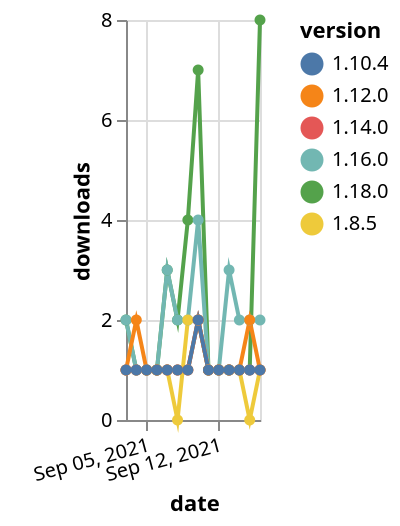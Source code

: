 {"$schema": "https://vega.github.io/schema/vega-lite/v5.json", "description": "A simple bar chart with embedded data.", "data": {"values": [{"date": "2021-09-03", "total": 314, "delta": 2, "version": "1.18.0"}, {"date": "2021-09-04", "total": 315, "delta": 1, "version": "1.18.0"}, {"date": "2021-09-05", "total": 316, "delta": 1, "version": "1.18.0"}, {"date": "2021-09-06", "total": 317, "delta": 1, "version": "1.18.0"}, {"date": "2021-09-07", "total": 320, "delta": 3, "version": "1.18.0"}, {"date": "2021-09-08", "total": 322, "delta": 2, "version": "1.18.0"}, {"date": "2021-09-09", "total": 326, "delta": 4, "version": "1.18.0"}, {"date": "2021-09-10", "total": 333, "delta": 7, "version": "1.18.0"}, {"date": "2021-09-11", "total": 334, "delta": 1, "version": "1.18.0"}, {"date": "2021-09-12", "total": 335, "delta": 1, "version": "1.18.0"}, {"date": "2021-09-13", "total": 336, "delta": 1, "version": "1.18.0"}, {"date": "2021-09-14", "total": 337, "delta": 1, "version": "1.18.0"}, {"date": "2021-09-15", "total": 338, "delta": 1, "version": "1.18.0"}, {"date": "2021-09-16", "total": 346, "delta": 8, "version": "1.18.0"}, {"date": "2021-09-03", "total": 698, "delta": 2, "version": "1.16.0"}, {"date": "2021-09-04", "total": 699, "delta": 1, "version": "1.16.0"}, {"date": "2021-09-05", "total": 700, "delta": 1, "version": "1.16.0"}, {"date": "2021-09-06", "total": 701, "delta": 1, "version": "1.16.0"}, {"date": "2021-09-07", "total": 704, "delta": 3, "version": "1.16.0"}, {"date": "2021-09-08", "total": 706, "delta": 2, "version": "1.16.0"}, {"date": "2021-09-09", "total": 708, "delta": 2, "version": "1.16.0"}, {"date": "2021-09-10", "total": 712, "delta": 4, "version": "1.16.0"}, {"date": "2021-09-11", "total": 713, "delta": 1, "version": "1.16.0"}, {"date": "2021-09-12", "total": 714, "delta": 1, "version": "1.16.0"}, {"date": "2021-09-13", "total": 717, "delta": 3, "version": "1.16.0"}, {"date": "2021-09-14", "total": 719, "delta": 2, "version": "1.16.0"}, {"date": "2021-09-15", "total": 721, "delta": 2, "version": "1.16.0"}, {"date": "2021-09-16", "total": 723, "delta": 2, "version": "1.16.0"}, {"date": "2021-09-03", "total": 405, "delta": 1, "version": "1.8.5"}, {"date": "2021-09-04", "total": 406, "delta": 1, "version": "1.8.5"}, {"date": "2021-09-05", "total": 407, "delta": 1, "version": "1.8.5"}, {"date": "2021-09-06", "total": 408, "delta": 1, "version": "1.8.5"}, {"date": "2021-09-07", "total": 409, "delta": 1, "version": "1.8.5"}, {"date": "2021-09-08", "total": 409, "delta": 0, "version": "1.8.5"}, {"date": "2021-09-09", "total": 411, "delta": 2, "version": "1.8.5"}, {"date": "2021-09-10", "total": 413, "delta": 2, "version": "1.8.5"}, {"date": "2021-09-11", "total": 414, "delta": 1, "version": "1.8.5"}, {"date": "2021-09-12", "total": 415, "delta": 1, "version": "1.8.5"}, {"date": "2021-09-13", "total": 416, "delta": 1, "version": "1.8.5"}, {"date": "2021-09-14", "total": 417, "delta": 1, "version": "1.8.5"}, {"date": "2021-09-15", "total": 417, "delta": 0, "version": "1.8.5"}, {"date": "2021-09-16", "total": 418, "delta": 1, "version": "1.8.5"}, {"date": "2021-09-03", "total": 296, "delta": 1, "version": "1.14.0"}, {"date": "2021-09-04", "total": 297, "delta": 1, "version": "1.14.0"}, {"date": "2021-09-05", "total": 298, "delta": 1, "version": "1.14.0"}, {"date": "2021-09-06", "total": 299, "delta": 1, "version": "1.14.0"}, {"date": "2021-09-07", "total": 300, "delta": 1, "version": "1.14.0"}, {"date": "2021-09-08", "total": 301, "delta": 1, "version": "1.14.0"}, {"date": "2021-09-09", "total": 302, "delta": 1, "version": "1.14.0"}, {"date": "2021-09-10", "total": 304, "delta": 2, "version": "1.14.0"}, {"date": "2021-09-11", "total": 305, "delta": 1, "version": "1.14.0"}, {"date": "2021-09-12", "total": 306, "delta": 1, "version": "1.14.0"}, {"date": "2021-09-13", "total": 307, "delta": 1, "version": "1.14.0"}, {"date": "2021-09-14", "total": 308, "delta": 1, "version": "1.14.0"}, {"date": "2021-09-15", "total": 309, "delta": 1, "version": "1.14.0"}, {"date": "2021-09-16", "total": 310, "delta": 1, "version": "1.14.0"}, {"date": "2021-09-03", "total": 337, "delta": 1, "version": "1.12.0"}, {"date": "2021-09-04", "total": 339, "delta": 2, "version": "1.12.0"}, {"date": "2021-09-05", "total": 340, "delta": 1, "version": "1.12.0"}, {"date": "2021-09-06", "total": 341, "delta": 1, "version": "1.12.0"}, {"date": "2021-09-07", "total": 342, "delta": 1, "version": "1.12.0"}, {"date": "2021-09-08", "total": 343, "delta": 1, "version": "1.12.0"}, {"date": "2021-09-09", "total": 344, "delta": 1, "version": "1.12.0"}, {"date": "2021-09-10", "total": 346, "delta": 2, "version": "1.12.0"}, {"date": "2021-09-11", "total": 347, "delta": 1, "version": "1.12.0"}, {"date": "2021-09-12", "total": 348, "delta": 1, "version": "1.12.0"}, {"date": "2021-09-13", "total": 349, "delta": 1, "version": "1.12.0"}, {"date": "2021-09-14", "total": 350, "delta": 1, "version": "1.12.0"}, {"date": "2021-09-15", "total": 352, "delta": 2, "version": "1.12.0"}, {"date": "2021-09-16", "total": 353, "delta": 1, "version": "1.12.0"}, {"date": "2021-09-03", "total": 244, "delta": 1, "version": "1.10.4"}, {"date": "2021-09-04", "total": 245, "delta": 1, "version": "1.10.4"}, {"date": "2021-09-05", "total": 246, "delta": 1, "version": "1.10.4"}, {"date": "2021-09-06", "total": 247, "delta": 1, "version": "1.10.4"}, {"date": "2021-09-07", "total": 248, "delta": 1, "version": "1.10.4"}, {"date": "2021-09-08", "total": 249, "delta": 1, "version": "1.10.4"}, {"date": "2021-09-09", "total": 250, "delta": 1, "version": "1.10.4"}, {"date": "2021-09-10", "total": 252, "delta": 2, "version": "1.10.4"}, {"date": "2021-09-11", "total": 253, "delta": 1, "version": "1.10.4"}, {"date": "2021-09-12", "total": 254, "delta": 1, "version": "1.10.4"}, {"date": "2021-09-13", "total": 255, "delta": 1, "version": "1.10.4"}, {"date": "2021-09-14", "total": 256, "delta": 1, "version": "1.10.4"}, {"date": "2021-09-15", "total": 257, "delta": 1, "version": "1.10.4"}, {"date": "2021-09-16", "total": 258, "delta": 1, "version": "1.10.4"}]}, "width": "container", "mark": {"type": "line", "point": {"filled": true}}, "encoding": {"x": {"field": "date", "type": "temporal", "timeUnit": "yearmonthdate", "title": "date", "axis": {"labelAngle": -15}}, "y": {"field": "delta", "type": "quantitative", "title": "downloads"}, "color": {"field": "version", "type": "nominal"}, "tooltip": {"field": "delta"}}}